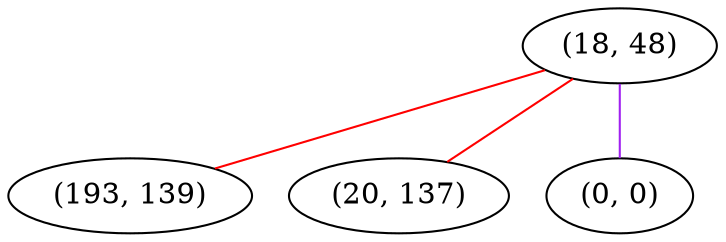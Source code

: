 graph "" {
"(18, 48)";
"(193, 139)";
"(20, 137)";
"(0, 0)";
"(18, 48)" -- "(193, 139)"  [color=red, key=0, weight=1];
"(18, 48)" -- "(20, 137)"  [color=red, key=0, weight=1];
"(18, 48)" -- "(0, 0)"  [color=purple, key=0, weight=4];
}
